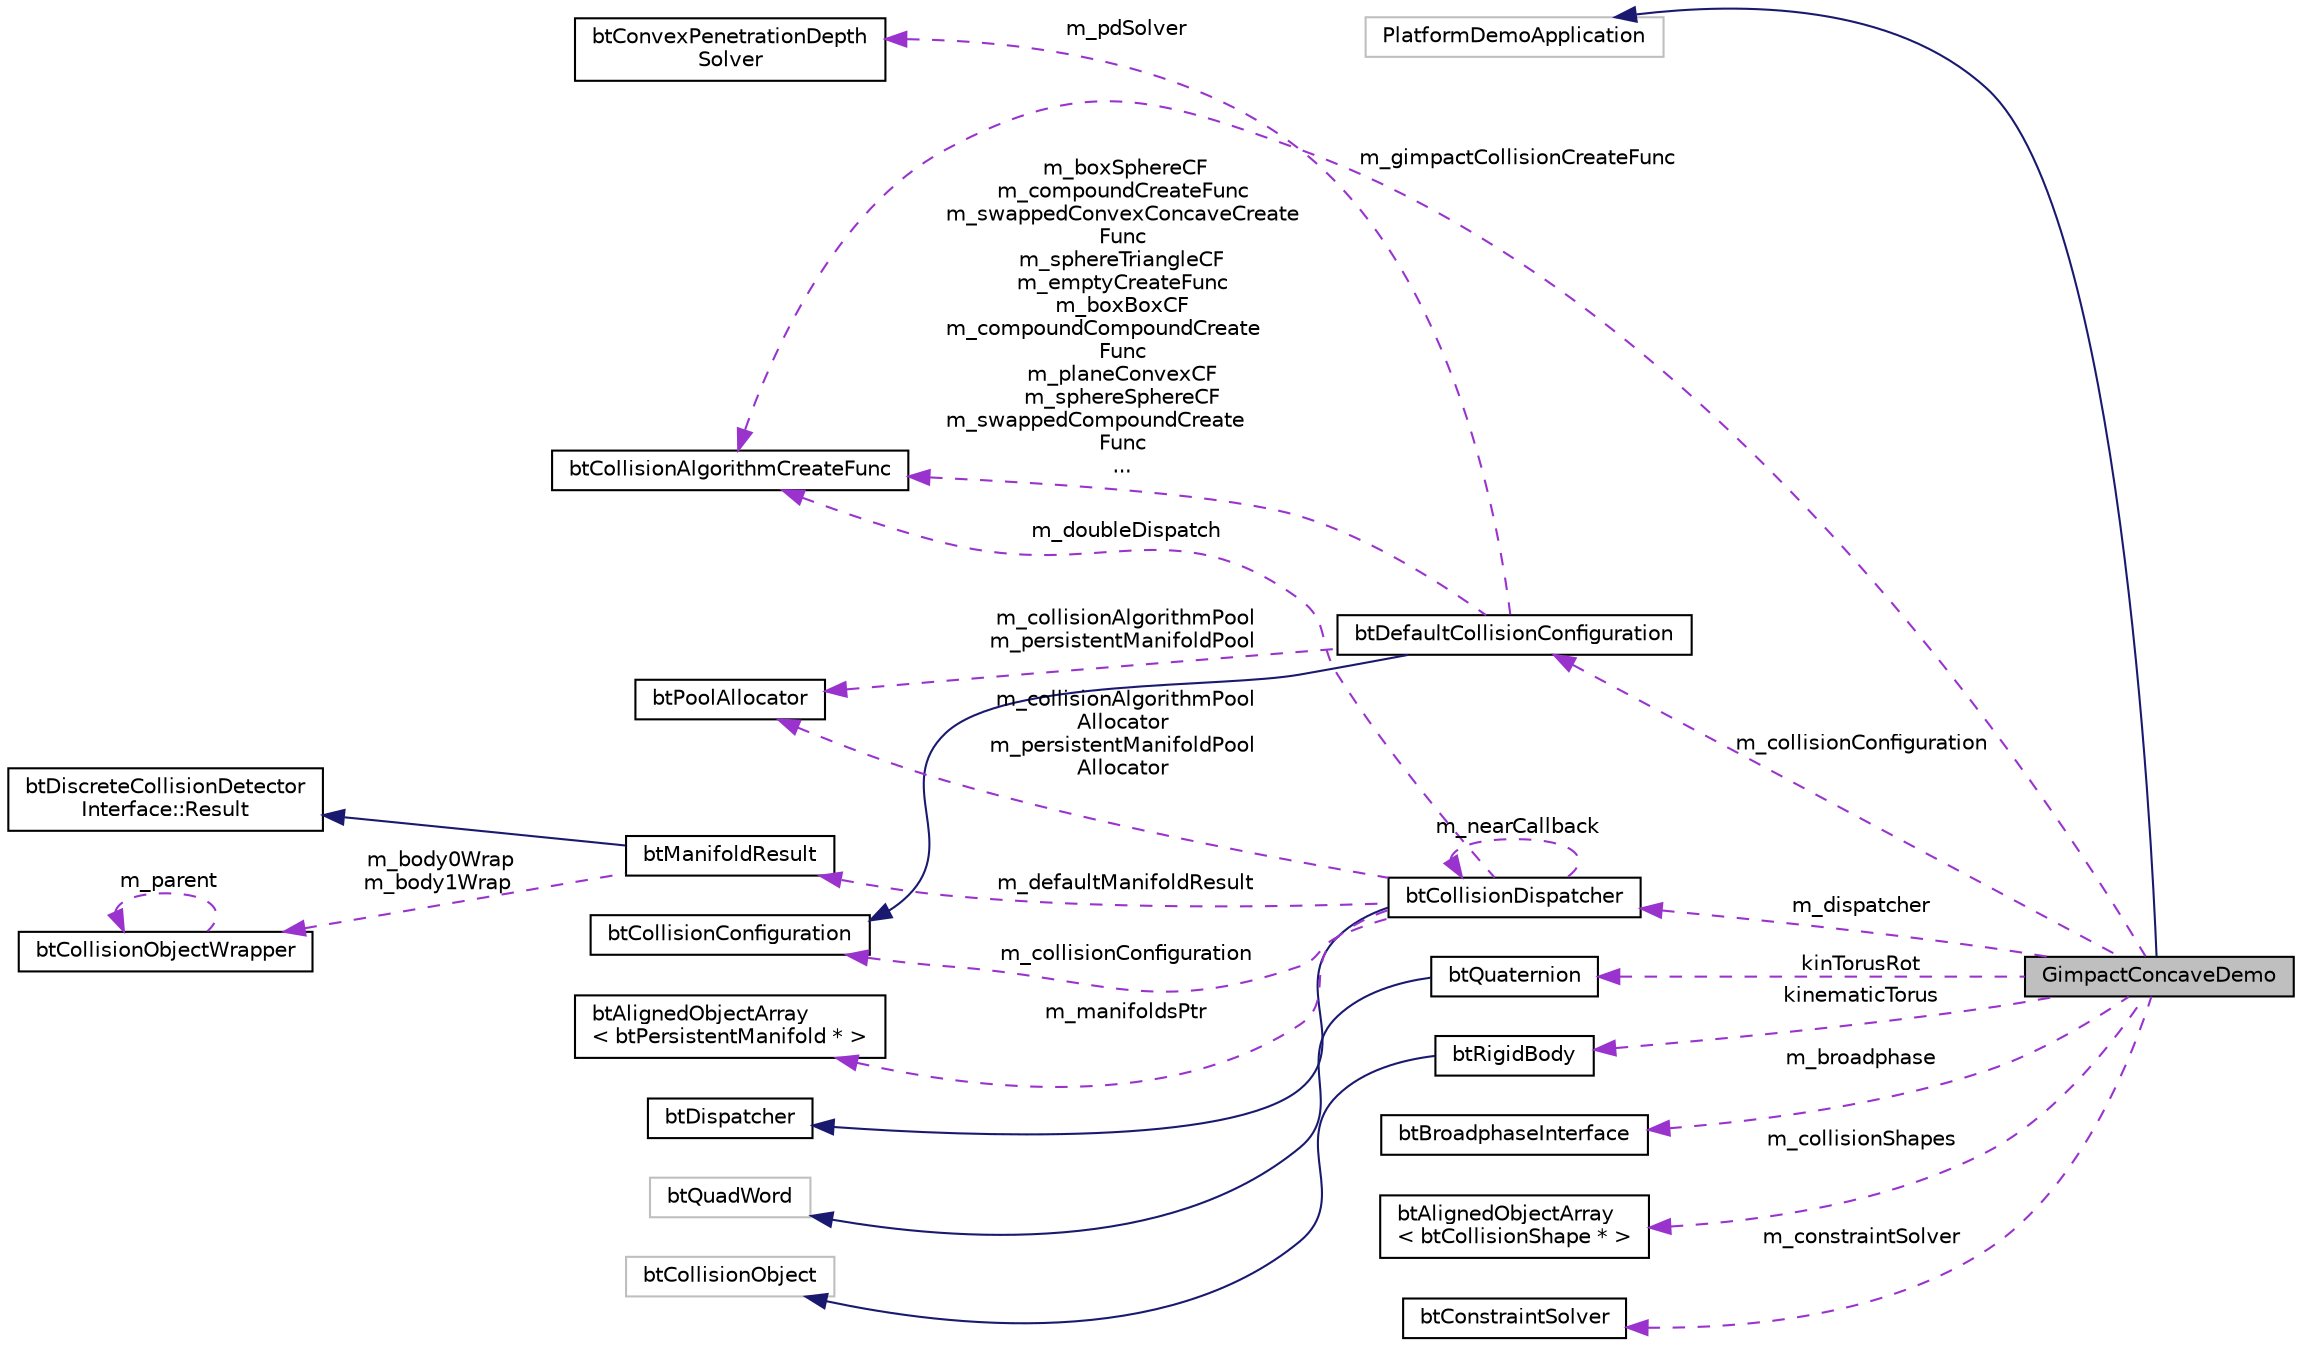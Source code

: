 digraph "GimpactConcaveDemo"
{
  edge [fontname="Helvetica",fontsize="10",labelfontname="Helvetica",labelfontsize="10"];
  node [fontname="Helvetica",fontsize="10",shape=record];
  rankdir="LR";
  Node1 [label="GimpactConcaveDemo",height=0.2,width=0.4,color="black", fillcolor="grey75", style="filled", fontcolor="black"];
  Node2 -> Node1 [dir="back",color="midnightblue",fontsize="10",style="solid",fontname="Helvetica"];
  Node2 [label="PlatformDemoApplication",height=0.2,width=0.4,color="grey75", fillcolor="white", style="filled"];
  Node3 -> Node1 [dir="back",color="darkorchid3",fontsize="10",style="dashed",label=" m_collisionConfiguration" ,fontname="Helvetica"];
  Node3 [label="btDefaultCollisionConfiguration",height=0.2,width=0.4,color="black", fillcolor="white", style="filled",URL="$classbt_default_collision_configuration.html"];
  Node4 -> Node3 [dir="back",color="midnightblue",fontsize="10",style="solid",fontname="Helvetica"];
  Node4 [label="btCollisionConfiguration",height=0.2,width=0.4,color="black", fillcolor="white", style="filled",URL="$classbt_collision_configuration.html"];
  Node5 -> Node3 [dir="back",color="darkorchid3",fontsize="10",style="dashed",label=" m_collisionAlgorithmPool\nm_persistentManifoldPool" ,fontname="Helvetica"];
  Node5 [label="btPoolAllocator",height=0.2,width=0.4,color="black", fillcolor="white", style="filled",URL="$classbt_pool_allocator.html",tooltip="The btPoolAllocator class allows to efficiently allocate a large pool of objects, instead of dynamica..."];
  Node6 -> Node3 [dir="back",color="darkorchid3",fontsize="10",style="dashed",label=" m_pdSolver" ,fontname="Helvetica"];
  Node6 [label="btConvexPenetrationDepth\lSolver",height=0.2,width=0.4,color="black", fillcolor="white", style="filled",URL="$classbt_convex_penetration_depth_solver.html",tooltip="ConvexPenetrationDepthSolver provides an interface for penetration depth calculation. "];
  Node7 -> Node3 [dir="back",color="darkorchid3",fontsize="10",style="dashed",label=" m_boxSphereCF\nm_compoundCreateFunc\nm_swappedConvexConcaveCreate\lFunc\nm_sphereTriangleCF\nm_emptyCreateFunc\nm_boxBoxCF\nm_compoundCompoundCreate\lFunc\nm_planeConvexCF\nm_sphereSphereCF\nm_swappedCompoundCreate\lFunc\n..." ,fontname="Helvetica"];
  Node7 [label="btCollisionAlgorithmCreateFunc",height=0.2,width=0.4,color="black", fillcolor="white", style="filled",URL="$structbt_collision_algorithm_create_func.html",tooltip="Used by the btCollisionDispatcher to register and create instances for btCollisionAlgorithm. "];
  Node8 -> Node1 [dir="back",color="darkorchid3",fontsize="10",style="dashed",label=" kinTorusRot" ,fontname="Helvetica"];
  Node8 [label="btQuaternion",height=0.2,width=0.4,color="black", fillcolor="white", style="filled",URL="$classbt_quaternion.html",tooltip="The btQuaternion implements quaternion to perform linear algebra rotations in combination with btMatr..."];
  Node9 -> Node8 [dir="back",color="midnightblue",fontsize="10",style="solid",fontname="Helvetica"];
  Node9 [label="btQuadWord",height=0.2,width=0.4,color="grey75", fillcolor="white", style="filled"];
  Node10 -> Node1 [dir="back",color="darkorchid3",fontsize="10",style="dashed",label=" kinematicTorus" ,fontname="Helvetica"];
  Node10 [label="btRigidBody",height=0.2,width=0.4,color="black", fillcolor="white", style="filled",URL="$classbt_rigid_body.html"];
  Node11 -> Node10 [dir="back",color="midnightblue",fontsize="10",style="solid",fontname="Helvetica"];
  Node11 [label="btCollisionObject",height=0.2,width=0.4,color="grey75", fillcolor="white", style="filled"];
  Node12 -> Node1 [dir="back",color="darkorchid3",fontsize="10",style="dashed",label=" m_dispatcher" ,fontname="Helvetica"];
  Node12 [label="btCollisionDispatcher",height=0.2,width=0.4,color="black", fillcolor="white", style="filled",URL="$classbt_collision_dispatcher.html"];
  Node13 -> Node12 [dir="back",color="midnightblue",fontsize="10",style="solid",fontname="Helvetica"];
  Node13 [label="btDispatcher",height=0.2,width=0.4,color="black", fillcolor="white", style="filled",URL="$classbt_dispatcher.html"];
  Node4 -> Node12 [dir="back",color="darkorchid3",fontsize="10",style="dashed",label=" m_collisionConfiguration" ,fontname="Helvetica"];
  Node5 -> Node12 [dir="back",color="darkorchid3",fontsize="10",style="dashed",label=" m_collisionAlgorithmPool\lAllocator\nm_persistentManifoldPool\lAllocator" ,fontname="Helvetica"];
  Node12 -> Node12 [dir="back",color="darkorchid3",fontsize="10",style="dashed",label=" m_nearCallback" ,fontname="Helvetica"];
  Node7 -> Node12 [dir="back",color="darkorchid3",fontsize="10",style="dashed",label=" m_doubleDispatch" ,fontname="Helvetica"];
  Node14 -> Node12 [dir="back",color="darkorchid3",fontsize="10",style="dashed",label=" m_defaultManifoldResult" ,fontname="Helvetica"];
  Node14 [label="btManifoldResult",height=0.2,width=0.4,color="black", fillcolor="white", style="filled",URL="$classbt_manifold_result.html",tooltip="btManifoldResult is a helper class to manage contact results. "];
  Node15 -> Node14 [dir="back",color="midnightblue",fontsize="10",style="solid",fontname="Helvetica"];
  Node15 [label="btDiscreteCollisionDetector\lInterface::Result",height=0.2,width=0.4,color="black", fillcolor="white", style="filled",URL="$structbt_discrete_collision_detector_interface_1_1_result.html"];
  Node16 -> Node14 [dir="back",color="darkorchid3",fontsize="10",style="dashed",label=" m_body0Wrap\nm_body1Wrap" ,fontname="Helvetica"];
  Node16 [label="btCollisionObjectWrapper",height=0.2,width=0.4,color="black", fillcolor="white", style="filled",URL="$structbt_collision_object_wrapper.html"];
  Node16 -> Node16 [dir="back",color="darkorchid3",fontsize="10",style="dashed",label=" m_parent" ,fontname="Helvetica"];
  Node17 -> Node12 [dir="back",color="darkorchid3",fontsize="10",style="dashed",label=" m_manifoldsPtr" ,fontname="Helvetica"];
  Node17 [label="btAlignedObjectArray\l\< btPersistentManifold * \>",height=0.2,width=0.4,color="black", fillcolor="white", style="filled",URL="$classbt_aligned_object_array.html"];
  Node7 -> Node1 [dir="back",color="darkorchid3",fontsize="10",style="dashed",label=" m_gimpactCollisionCreateFunc" ,fontname="Helvetica"];
  Node18 -> Node1 [dir="back",color="darkorchid3",fontsize="10",style="dashed",label=" m_broadphase" ,fontname="Helvetica"];
  Node18 [label="btBroadphaseInterface",height=0.2,width=0.4,color="black", fillcolor="white", style="filled",URL="$classbt_broadphase_interface.html"];
  Node19 -> Node1 [dir="back",color="darkorchid3",fontsize="10",style="dashed",label=" m_collisionShapes" ,fontname="Helvetica"];
  Node19 [label="btAlignedObjectArray\l\< btCollisionShape * \>",height=0.2,width=0.4,color="black", fillcolor="white", style="filled",URL="$classbt_aligned_object_array.html"];
  Node20 -> Node1 [dir="back",color="darkorchid3",fontsize="10",style="dashed",label=" m_constraintSolver" ,fontname="Helvetica"];
  Node20 [label="btConstraintSolver",height=0.2,width=0.4,color="black", fillcolor="white", style="filled",URL="$classbt_constraint_solver.html"];
}
